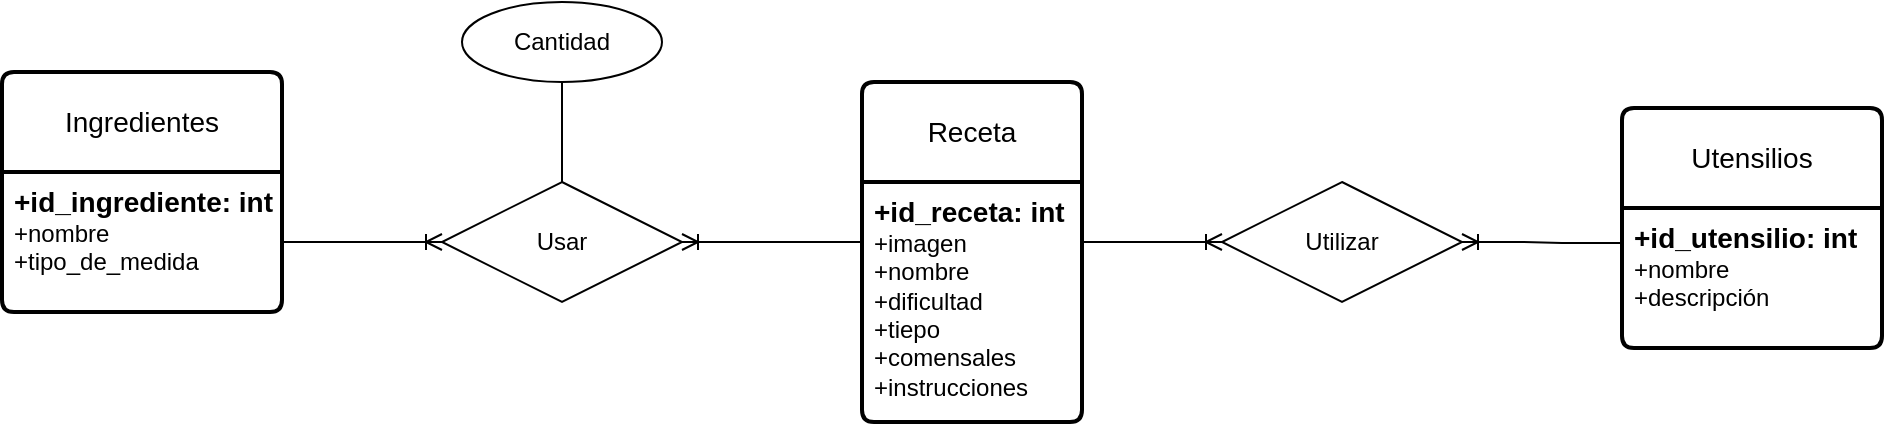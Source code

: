 <mxfile version="22.0.4" type="github">
  <diagram id="R2lEEEUBdFMjLlhIrx00" name="Page-1">
    <mxGraphModel dx="1290" dy="574" grid="1" gridSize="10" guides="1" tooltips="1" connect="1" arrows="1" fold="1" page="1" pageScale="1" pageWidth="850" pageHeight="1100" math="0" shadow="0" extFonts="Permanent Marker^https://fonts.googleapis.com/css?family=Permanent+Marker">
      <root>
        <mxCell id="0" />
        <mxCell id="1" parent="0" />
        <mxCell id="D6ePaIDt9NHAW9fcFI0R-1" value="Receta" style="swimlane;childLayout=stackLayout;horizontal=1;startSize=50;horizontalStack=0;rounded=1;fontSize=14;fontStyle=0;strokeWidth=2;resizeParent=0;resizeLast=1;shadow=0;dashed=0;align=center;arcSize=4;whiteSpace=wrap;html=1;" parent="1" vertex="1">
          <mxGeometry x="480" y="130" width="110" height="170" as="geometry" />
        </mxCell>
        <mxCell id="D6ePaIDt9NHAW9fcFI0R-2" value="&lt;font style=&quot;font-size: 14px;&quot;&gt;&lt;b&gt;+id_receta: int&lt;/b&gt;&lt;/font&gt;&lt;br&gt;+imagen&lt;br&gt;+nombre&lt;br&gt;+dificultad&lt;br&gt;+tiepo&lt;br&gt;+comensales&lt;br&gt;+instrucciones" style="align=left;strokeColor=none;fillColor=none;spacingLeft=4;fontSize=12;verticalAlign=top;resizable=0;rotatable=0;part=1;html=1;" parent="D6ePaIDt9NHAW9fcFI0R-1" vertex="1">
          <mxGeometry y="50" width="110" height="120" as="geometry" />
        </mxCell>
        <mxCell id="D6ePaIDt9NHAW9fcFI0R-3" value="Ingredientes" style="swimlane;childLayout=stackLayout;horizontal=1;startSize=50;horizontalStack=0;rounded=1;fontSize=14;fontStyle=0;strokeWidth=2;resizeParent=0;resizeLast=1;shadow=0;dashed=0;align=center;arcSize=4;whiteSpace=wrap;html=1;" parent="1" vertex="1">
          <mxGeometry x="50" y="125" width="140" height="120" as="geometry" />
        </mxCell>
        <mxCell id="D6ePaIDt9NHAW9fcFI0R-4" value="&lt;font style=&quot;font-size: 14px;&quot;&gt;&lt;b&gt;+id_ingrediente: int&lt;/b&gt;&lt;/font&gt;&lt;br&gt;+nombre&lt;br&gt;+tipo_de_medida" style="align=left;strokeColor=none;fillColor=none;spacingLeft=4;fontSize=12;verticalAlign=top;resizable=0;rotatable=0;part=1;html=1;" parent="D6ePaIDt9NHAW9fcFI0R-3" vertex="1">
          <mxGeometry y="50" width="140" height="70" as="geometry" />
        </mxCell>
        <mxCell id="D6ePaIDt9NHAW9fcFI0R-10" value="Usar" style="shape=rhombus;perimeter=rhombusPerimeter;whiteSpace=wrap;html=1;align=center;" parent="1" vertex="1">
          <mxGeometry x="270" y="180" width="120" height="60" as="geometry" />
        </mxCell>
        <mxCell id="D6ePaIDt9NHAW9fcFI0R-11" value="Cantidad" style="ellipse;whiteSpace=wrap;html=1;align=center;" parent="1" vertex="1">
          <mxGeometry x="280" y="90" width="100" height="40" as="geometry" />
        </mxCell>
        <mxCell id="D6ePaIDt9NHAW9fcFI0R-12" value="" style="endArrow=none;html=1;rounded=0;exitX=0.5;exitY=0;exitDx=0;exitDy=0;entryX=0.5;entryY=1;entryDx=0;entryDy=0;" parent="1" source="D6ePaIDt9NHAW9fcFI0R-10" target="D6ePaIDt9NHAW9fcFI0R-11" edge="1">
          <mxGeometry relative="1" as="geometry">
            <mxPoint x="340" y="300" as="sourcePoint" />
            <mxPoint x="500" y="300" as="targetPoint" />
            <Array as="points" />
          </mxGeometry>
        </mxCell>
        <mxCell id="D6ePaIDt9NHAW9fcFI0R-14" value="" style="edgeStyle=entityRelationEdgeStyle;fontSize=12;html=1;endArrow=ERoneToMany;rounded=0;exitX=0;exitY=0.25;exitDx=0;exitDy=0;entryX=1;entryY=0.5;entryDx=0;entryDy=0;" parent="1" source="D6ePaIDt9NHAW9fcFI0R-2" target="D6ePaIDt9NHAW9fcFI0R-10" edge="1">
          <mxGeometry width="100" height="100" relative="1" as="geometry">
            <mxPoint x="480" y="350" as="sourcePoint" />
            <mxPoint x="580" y="250" as="targetPoint" />
            <Array as="points">
              <mxPoint x="210" y="200" />
              <mxPoint x="220" y="250" />
              <mxPoint x="170" y="230" />
            </Array>
          </mxGeometry>
        </mxCell>
        <mxCell id="D6ePaIDt9NHAW9fcFI0R-17" value="" style="edgeStyle=entityRelationEdgeStyle;fontSize=12;html=1;endArrow=ERoneToMany;rounded=0;exitX=1;exitY=0.5;exitDx=0;exitDy=0;entryX=0;entryY=0.5;entryDx=0;entryDy=0;" parent="1" source="D6ePaIDt9NHAW9fcFI0R-4" target="D6ePaIDt9NHAW9fcFI0R-10" edge="1">
          <mxGeometry width="100" height="100" relative="1" as="geometry">
            <mxPoint x="190" y="200" as="sourcePoint" />
            <mxPoint x="340" y="180" as="targetPoint" />
            <Array as="points">
              <mxPoint x="70" y="130" />
              <mxPoint x="110" y="150" />
              <mxPoint x="80" y="180" />
              <mxPoint x="30" y="160" />
            </Array>
          </mxGeometry>
        </mxCell>
        <mxCell id="D6ePaIDt9NHAW9fcFI0R-18" value="Utensilios" style="swimlane;childLayout=stackLayout;horizontal=1;startSize=50;horizontalStack=0;rounded=1;fontSize=14;fontStyle=0;strokeWidth=2;resizeParent=0;resizeLast=1;shadow=0;dashed=0;align=center;arcSize=4;whiteSpace=wrap;html=1;" parent="1" vertex="1">
          <mxGeometry x="860" y="143" width="130" height="120" as="geometry" />
        </mxCell>
        <mxCell id="D6ePaIDt9NHAW9fcFI0R-19" value="&lt;font style=&quot;font-size: 14px;&quot;&gt;&lt;b&gt;+id_utensilio: int&lt;/b&gt;&lt;/font&gt;&lt;br&gt;+nombre&lt;br&gt;+descripción" style="align=left;strokeColor=none;fillColor=none;spacingLeft=4;fontSize=12;verticalAlign=top;resizable=0;rotatable=0;part=1;html=1;" parent="D6ePaIDt9NHAW9fcFI0R-18" vertex="1">
          <mxGeometry y="50" width="130" height="70" as="geometry" />
        </mxCell>
        <mxCell id="D6ePaIDt9NHAW9fcFI0R-21" value="Utilizar" style="shape=rhombus;perimeter=rhombusPerimeter;whiteSpace=wrap;html=1;align=center;" parent="1" vertex="1">
          <mxGeometry x="660" y="180" width="120" height="60" as="geometry" />
        </mxCell>
        <mxCell id="D6ePaIDt9NHAW9fcFI0R-23" value="" style="edgeStyle=entityRelationEdgeStyle;fontSize=12;html=1;endArrow=ERoneToMany;rounded=0;exitX=0;exitY=0.25;exitDx=0;exitDy=0;entryX=1;entryY=0.5;entryDx=0;entryDy=0;" parent="1" source="D6ePaIDt9NHAW9fcFI0R-19" target="D6ePaIDt9NHAW9fcFI0R-21" edge="1">
          <mxGeometry width="100" height="100" relative="1" as="geometry">
            <mxPoint x="470" y="400" as="sourcePoint" />
            <mxPoint x="590" y="320" as="targetPoint" />
            <Array as="points">
              <mxPoint x="350" y="330" />
              <mxPoint x="360" y="380" />
              <mxPoint x="310" y="360" />
            </Array>
          </mxGeometry>
        </mxCell>
        <mxCell id="D6ePaIDt9NHAW9fcFI0R-24" value="" style="edgeStyle=entityRelationEdgeStyle;fontSize=12;html=1;endArrow=ERoneToMany;rounded=0;exitX=1;exitY=0.25;exitDx=0;exitDy=0;entryX=0;entryY=0.5;entryDx=0;entryDy=0;" parent="1" source="D6ePaIDt9NHAW9fcFI0R-2" target="D6ePaIDt9NHAW9fcFI0R-21" edge="1">
          <mxGeometry width="100" height="100" relative="1" as="geometry">
            <mxPoint x="470" y="280" as="sourcePoint" />
            <mxPoint x="480" y="310" as="targetPoint" />
            <Array as="points">
              <mxPoint x="210" y="260" />
              <mxPoint x="250" y="280" />
              <mxPoint x="220" y="310" />
              <mxPoint x="170" y="290" />
            </Array>
          </mxGeometry>
        </mxCell>
      </root>
    </mxGraphModel>
  </diagram>
</mxfile>
